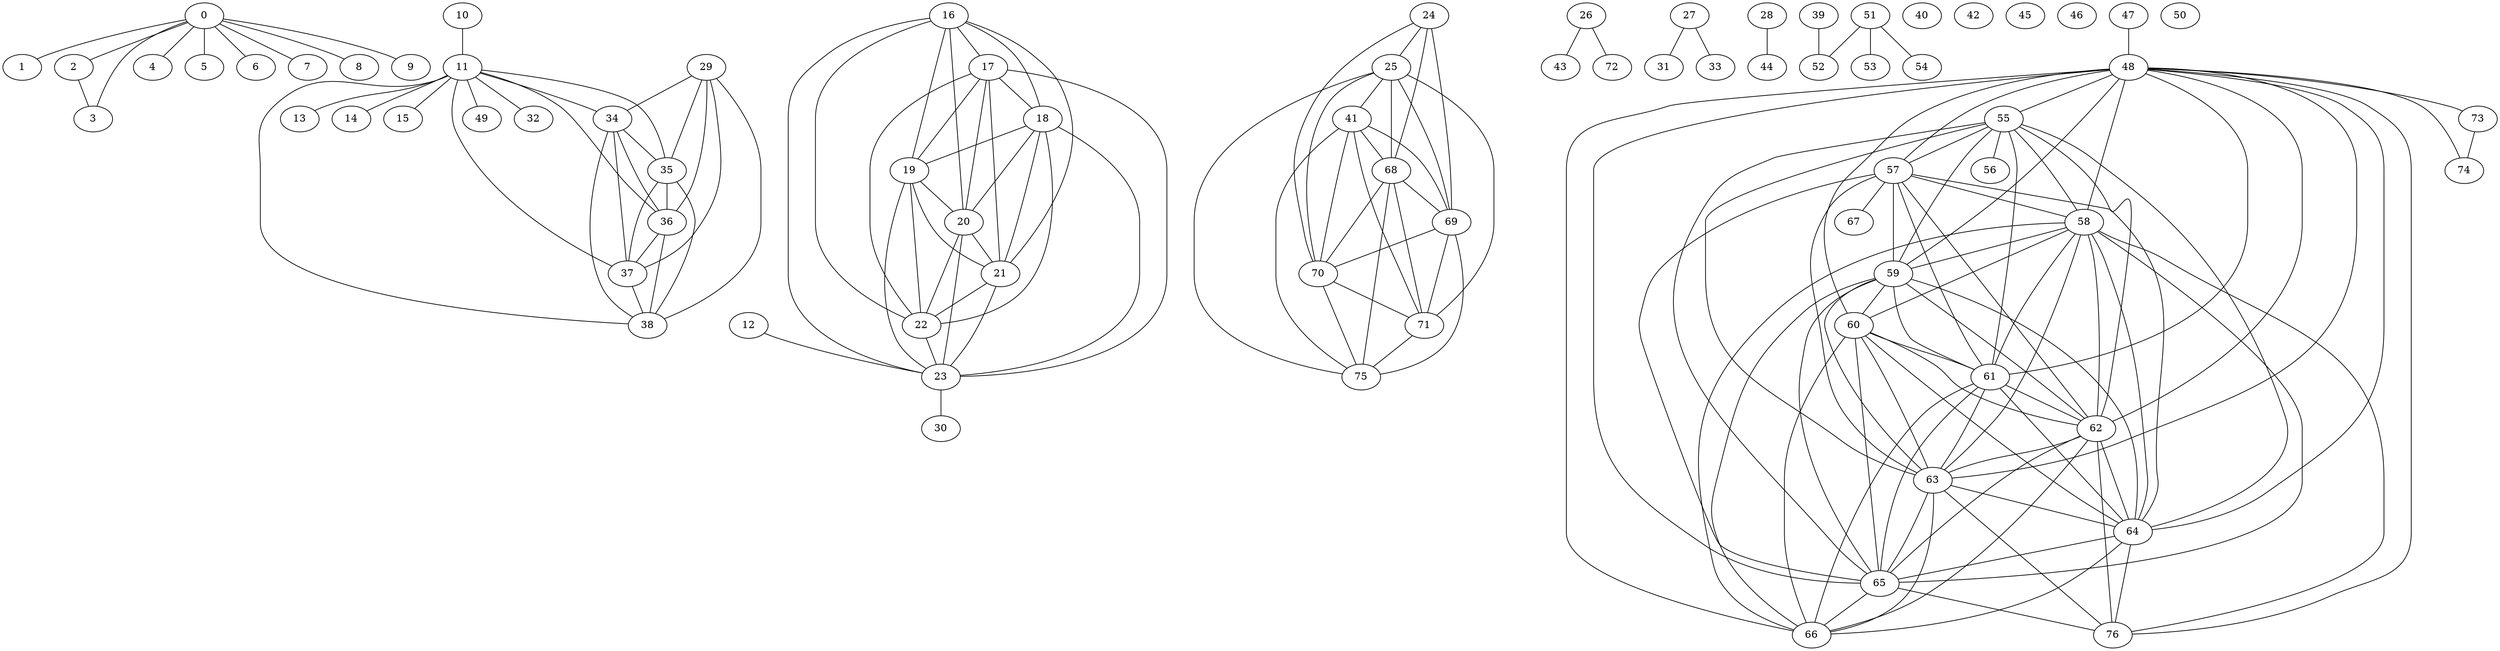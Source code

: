 graph {
	0 -- 1
	0 -- 2
	0 -- 3
	0 -- 4
	0 -- 5
	0 -- 6
	0 -- 7
	0 -- 8
	0 -- 9
	2 -- 3
	10 -- 11
	11 -- 13
	11 -- 14
	11 -- 15
	11 -- 32
	11 -- 34
	11 -- 35
	11 -- 36
	11 -- 37
	11 -- 38
	11 -- 49
	12 -- 23
	16 -- 17
	16 -- 18
	16 -- 19
	16 -- 20
	16 -- 21
	16 -- 22
	16 -- 23
	17 -- 18
	17 -- 19
	17 -- 20
	17 -- 21
	17 -- 22
	17 -- 23
	18 -- 19
	18 -- 20
	18 -- 21
	18 -- 22
	18 -- 23
	19 -- 20
	19 -- 21
	19 -- 22
	19 -- 23
	20 -- 21
	20 -- 22
	20 -- 23
	21 -- 22
	21 -- 23
	22 -- 23
	23 -- 30
	24 -- 25
	24 -- 68
	24 -- 69
	24 -- 70
	25 -- 41
	25 -- 68
	25 -- 69
	25 -- 70
	25 -- 71
	25 -- 75
	26 -- 43
	26 -- 72
	27 -- 31
	27 -- 33
	28 -- 44
	29 -- 34
	29 -- 35
	29 -- 36
	29 -- 37
	29 -- 38
	34 -- 35
	34 -- 36
	34 -- 37
	34 -- 38
	35 -- 36
	35 -- 37
	35 -- 38
	36 -- 37
	36 -- 38
	37 -- 38
	39 -- 52
	40
	41 -- 68
	41 -- 69
	41 -- 70
	41 -- 71
	41 -- 75
	42
	45
	46
	47 -- 48
	48 -- 55
	48 -- 57
	48 -- 58
	48 -- 59
	48 -- 60
	48 -- 61
	48 -- 62
	48 -- 63
	48 -- 64
	48 -- 65
	48 -- 66
	48 -- 73
	48 -- 74
	48 -- 76
	50
	51 -- 52
	51 -- 53
	51 -- 54
	55 -- 56
	55 -- 57
	55 -- 58
	55 -- 59
	55 -- 61
	55 -- 62
	55 -- 63
	55 -- 64
	55 -- 65
	57 -- 58
	57 -- 59
	57 -- 61
	57 -- 62
	57 -- 63
	57 -- 64
	57 -- 65
	57 -- 67
	58 -- 59
	58 -- 60
	58 -- 61
	58 -- 62
	58 -- 63
	58 -- 64
	58 -- 65
	58 -- 66
	58 -- 76
	59 -- 60
	59 -- 61
	59 -- 62
	59 -- 63
	59 -- 64
	59 -- 65
	59 -- 66
	60 -- 61
	60 -- 62
	60 -- 63
	60 -- 64
	60 -- 65
	60 -- 66
	61 -- 62
	61 -- 63
	61 -- 64
	61 -- 65
	61 -- 66
	62 -- 63
	62 -- 64
	62 -- 65
	62 -- 66
	62 -- 76
	63 -- 64
	63 -- 65
	63 -- 66
	63 -- 76
	64 -- 65
	64 -- 66
	64 -- 76
	65 -- 66
	65 -- 76
	68 -- 69
	68 -- 70
	68 -- 71
	68 -- 75
	69 -- 70
	69 -- 71
	69 -- 75
	70 -- 71
	70 -- 75
	71 -- 75
	73 -- 74
}
